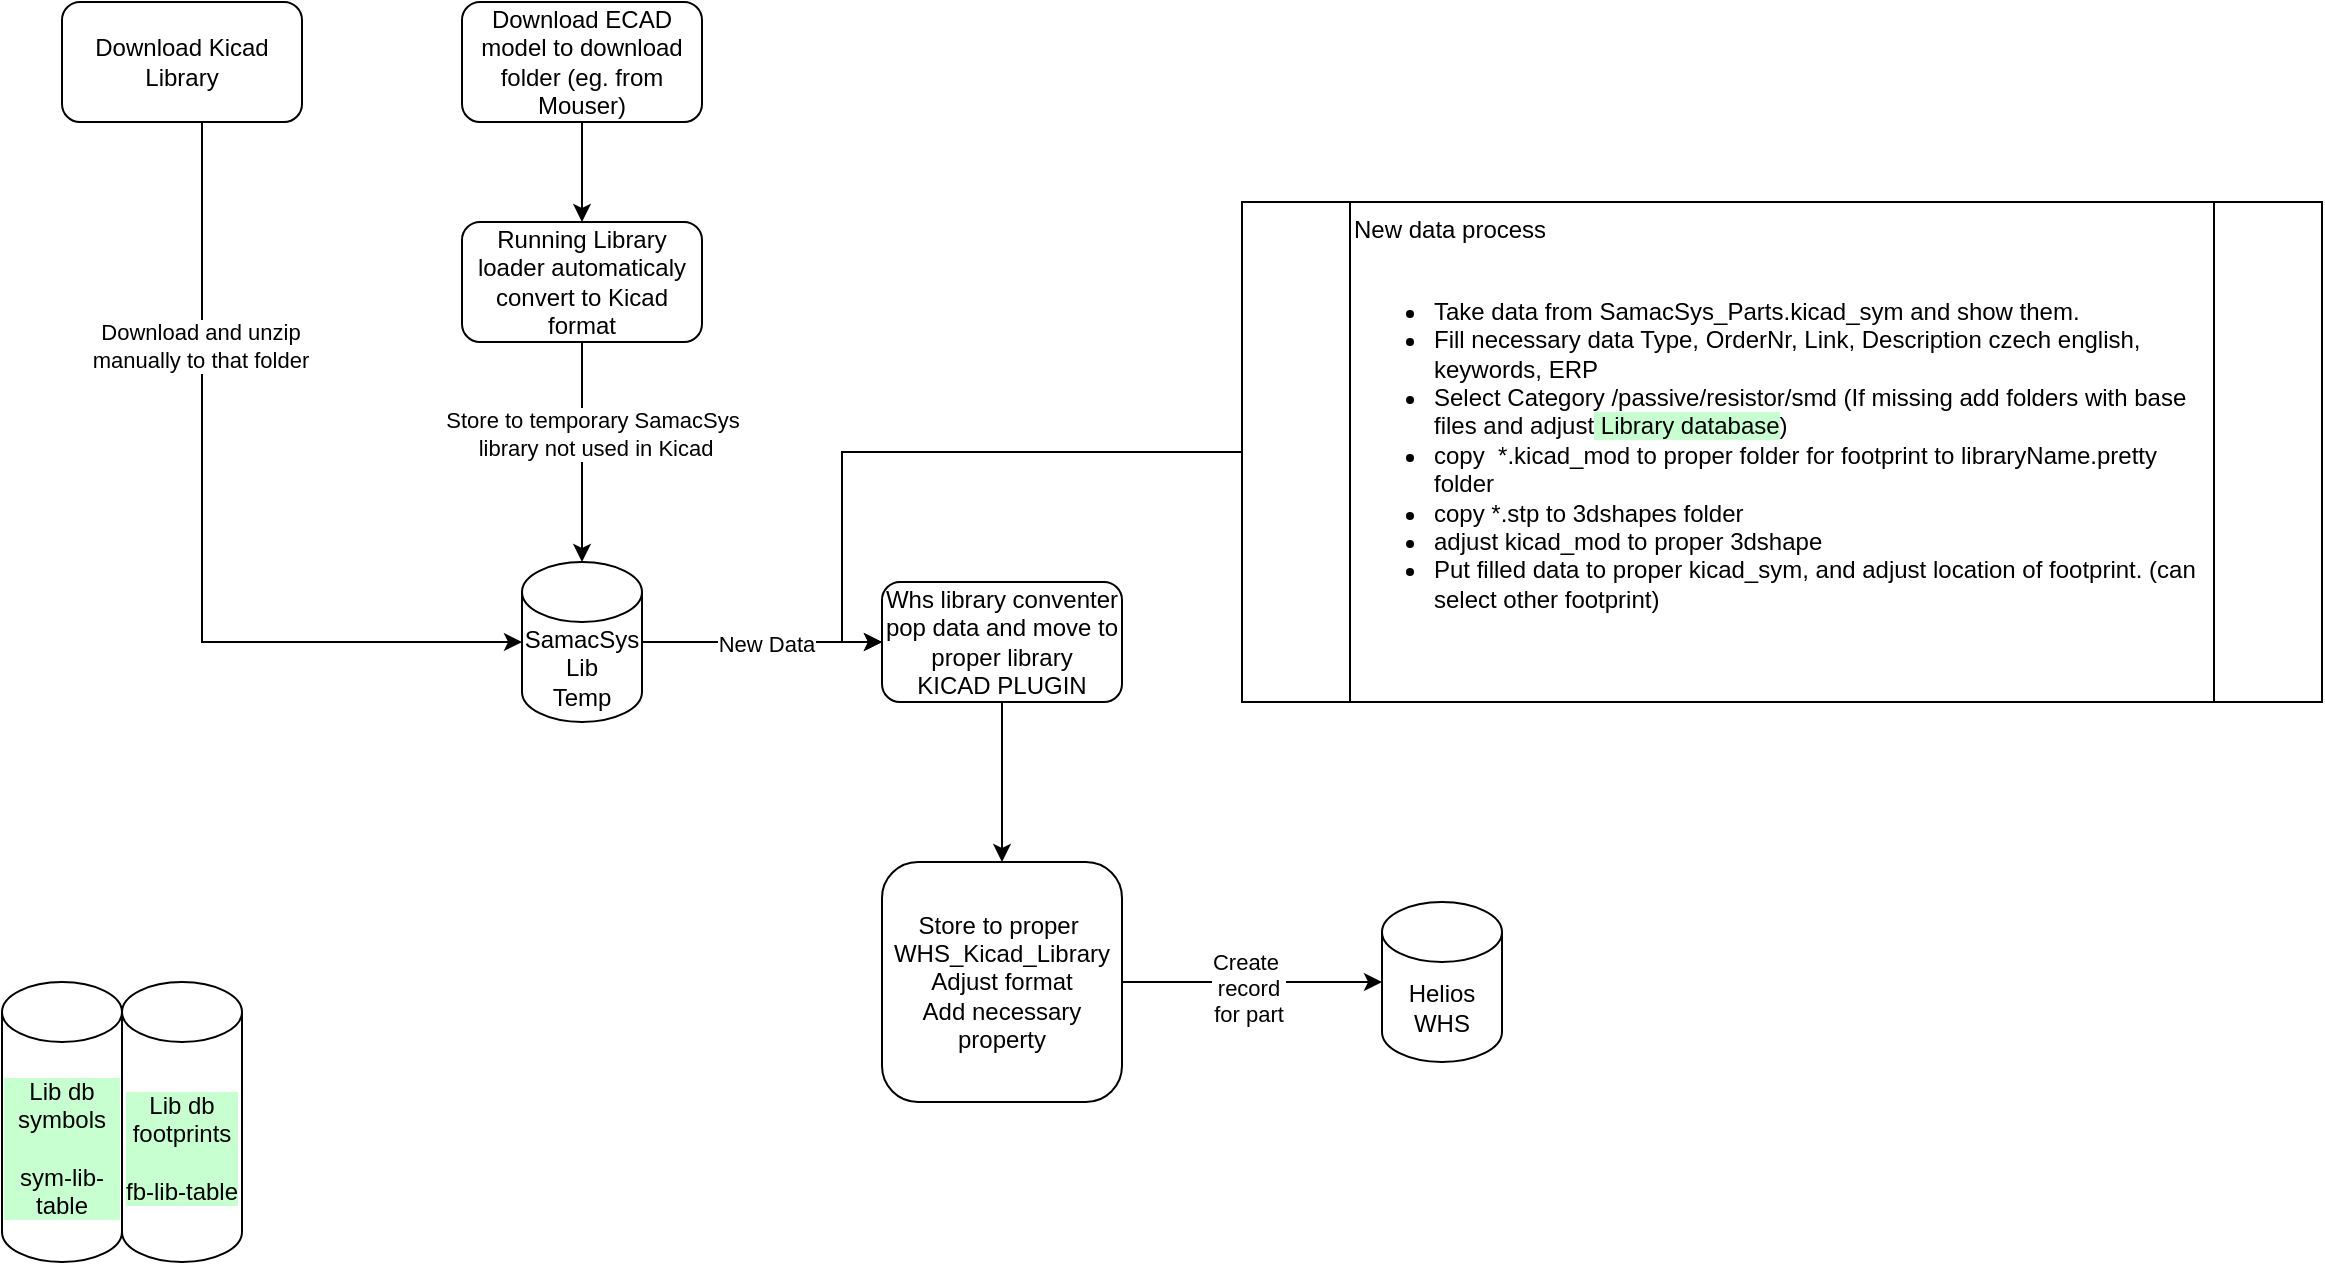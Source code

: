 <mxfile version="23.0.2" type="device">
  <diagram id="C5RBs43oDa-KdzZeNtuy" name="Page-1">
    <mxGraphModel dx="2245" dy="820" grid="1" gridSize="10" guides="1" tooltips="1" connect="1" arrows="1" fold="1" page="1" pageScale="1" pageWidth="827" pageHeight="1169" math="0" shadow="0">
      <root>
        <mxCell id="WIyWlLk6GJQsqaUBKTNV-0" />
        <mxCell id="WIyWlLk6GJQsqaUBKTNV-1" parent="WIyWlLk6GJQsqaUBKTNV-0" />
        <mxCell id="KXR9hr8OzJ_dc1GXKfEw-2" value="" style="edgeStyle=orthogonalEdgeStyle;rounded=0;orthogonalLoop=1;jettySize=auto;html=1;" parent="WIyWlLk6GJQsqaUBKTNV-1" source="KXR9hr8OzJ_dc1GXKfEw-0" target="KXR9hr8OzJ_dc1GXKfEw-1" edge="1">
          <mxGeometry relative="1" as="geometry" />
        </mxCell>
        <mxCell id="KXR9hr8OzJ_dc1GXKfEw-0" value="Download ECAD model to download folder (eg. from Mouser)" style="rounded=1;whiteSpace=wrap;html=1;" parent="WIyWlLk6GJQsqaUBKTNV-1" vertex="1">
          <mxGeometry x="120" y="80" width="120" height="60" as="geometry" />
        </mxCell>
        <mxCell id="KXR9hr8OzJ_dc1GXKfEw-4" value="" style="edgeStyle=orthogonalEdgeStyle;rounded=0;orthogonalLoop=1;jettySize=auto;html=1;entryX=0.5;entryY=0;entryDx=0;entryDy=0;entryPerimeter=0;" parent="WIyWlLk6GJQsqaUBKTNV-1" source="KXR9hr8OzJ_dc1GXKfEw-1" target="KXR9hr8OzJ_dc1GXKfEw-5" edge="1">
          <mxGeometry relative="1" as="geometry">
            <mxPoint x="180" y="330" as="targetPoint" />
          </mxGeometry>
        </mxCell>
        <mxCell id="KXR9hr8OzJ_dc1GXKfEw-7" value="Store to temporary SamacSys&lt;br&gt;&amp;nbsp;library not used in Kicad" style="edgeLabel;html=1;align=center;verticalAlign=middle;resizable=0;points=[];" parent="KXR9hr8OzJ_dc1GXKfEw-4" vertex="1" connectable="0">
          <mxGeometry x="-0.17" y="5" relative="1" as="geometry">
            <mxPoint as="offset" />
          </mxGeometry>
        </mxCell>
        <mxCell id="KXR9hr8OzJ_dc1GXKfEw-1" value="Running Library loader automaticaly convert to Kicad format" style="rounded=1;whiteSpace=wrap;html=1;" parent="WIyWlLk6GJQsqaUBKTNV-1" vertex="1">
          <mxGeometry x="120" y="190" width="120" height="60" as="geometry" />
        </mxCell>
        <mxCell id="KXR9hr8OzJ_dc1GXKfEw-12" style="edgeStyle=orthogonalEdgeStyle;rounded=0;orthogonalLoop=1;jettySize=auto;html=1;" parent="WIyWlLk6GJQsqaUBKTNV-1" source="KXR9hr8OzJ_dc1GXKfEw-5" target="KXR9hr8OzJ_dc1GXKfEw-11" edge="1">
          <mxGeometry relative="1" as="geometry" />
        </mxCell>
        <mxCell id="KXR9hr8OzJ_dc1GXKfEw-13" value="New Data" style="edgeLabel;html=1;align=center;verticalAlign=middle;resizable=0;points=[];" parent="KXR9hr8OzJ_dc1GXKfEw-12" vertex="1" connectable="0">
          <mxGeometry x="0.033" y="-1" relative="1" as="geometry">
            <mxPoint as="offset" />
          </mxGeometry>
        </mxCell>
        <mxCell id="KXR9hr8OzJ_dc1GXKfEw-5" value="SamacSys&lt;br&gt;Lib&lt;br&gt;Temp" style="shape=cylinder3;whiteSpace=wrap;html=1;boundedLbl=1;backgroundOutline=1;size=15;" parent="WIyWlLk6GJQsqaUBKTNV-1" vertex="1">
          <mxGeometry x="150" y="360" width="60" height="80" as="geometry" />
        </mxCell>
        <mxCell id="KXR9hr8OzJ_dc1GXKfEw-15" value="" style="edgeStyle=orthogonalEdgeStyle;rounded=0;orthogonalLoop=1;jettySize=auto;html=1;" parent="WIyWlLk6GJQsqaUBKTNV-1" source="KXR9hr8OzJ_dc1GXKfEw-11" target="KXR9hr8OzJ_dc1GXKfEw-14" edge="1">
          <mxGeometry relative="1" as="geometry" />
        </mxCell>
        <mxCell id="KXR9hr8OzJ_dc1GXKfEw-11" value="Whs library conventer pop data and move to proper library&lt;br&gt;KICAD PLUGIN" style="rounded=1;whiteSpace=wrap;html=1;" parent="WIyWlLk6GJQsqaUBKTNV-1" vertex="1">
          <mxGeometry x="330" y="370" width="120" height="60" as="geometry" />
        </mxCell>
        <mxCell id="KXR9hr8OzJ_dc1GXKfEw-14" value="Store to proper&amp;nbsp;&lt;br&gt;WHS_Kicad_Library&lt;br&gt;Adjust format&lt;br&gt;Add necessary property" style="whiteSpace=wrap;html=1;rounded=1;" parent="WIyWlLk6GJQsqaUBKTNV-1" vertex="1">
          <mxGeometry x="330" y="510" width="120" height="120" as="geometry" />
        </mxCell>
        <mxCell id="KXR9hr8OzJ_dc1GXKfEw-17" value="Helios&lt;br&gt;WHS" style="shape=cylinder3;whiteSpace=wrap;html=1;boundedLbl=1;backgroundOutline=1;size=15;" parent="WIyWlLk6GJQsqaUBKTNV-1" vertex="1">
          <mxGeometry x="580" y="530" width="60" height="80" as="geometry" />
        </mxCell>
        <mxCell id="KXR9hr8OzJ_dc1GXKfEw-18" style="edgeStyle=orthogonalEdgeStyle;rounded=0;orthogonalLoop=1;jettySize=auto;html=1;entryX=0;entryY=0.5;entryDx=0;entryDy=0;entryPerimeter=0;" parent="WIyWlLk6GJQsqaUBKTNV-1" source="KXR9hr8OzJ_dc1GXKfEw-14" target="KXR9hr8OzJ_dc1GXKfEw-17" edge="1">
          <mxGeometry relative="1" as="geometry" />
        </mxCell>
        <mxCell id="KXR9hr8OzJ_dc1GXKfEw-19" value="Create&amp;nbsp;&lt;br&gt;record&lt;br&gt;for part" style="edgeLabel;html=1;align=center;verticalAlign=middle;resizable=0;points=[];" parent="KXR9hr8OzJ_dc1GXKfEw-18" vertex="1" connectable="0">
          <mxGeometry x="-0.031" y="-3" relative="1" as="geometry">
            <mxPoint as="offset" />
          </mxGeometry>
        </mxCell>
        <mxCell id="QyszeIDGgpZIx5Lk2Usi-2" value="Download Kicad Library" style="rounded=1;whiteSpace=wrap;html=1;" parent="WIyWlLk6GJQsqaUBKTNV-1" vertex="1">
          <mxGeometry x="-80" y="80" width="120" height="60" as="geometry" />
        </mxCell>
        <mxCell id="QyszeIDGgpZIx5Lk2Usi-3" style="edgeStyle=orthogonalEdgeStyle;rounded=0;orthogonalLoop=1;jettySize=auto;html=1;entryX=0;entryY=0.5;entryDx=0;entryDy=0;entryPerimeter=0;" parent="WIyWlLk6GJQsqaUBKTNV-1" source="QyszeIDGgpZIx5Lk2Usi-2" target="KXR9hr8OzJ_dc1GXKfEw-5" edge="1">
          <mxGeometry relative="1" as="geometry">
            <Array as="points">
              <mxPoint x="-10" y="400" />
            </Array>
          </mxGeometry>
        </mxCell>
        <mxCell id="QyszeIDGgpZIx5Lk2Usi-4" value="Download and unzip&lt;br&gt;manually to that folder" style="edgeLabel;html=1;align=center;verticalAlign=middle;resizable=0;points=[];" parent="QyszeIDGgpZIx5Lk2Usi-3" vertex="1" connectable="0">
          <mxGeometry x="-0.467" y="-1" relative="1" as="geometry">
            <mxPoint as="offset" />
          </mxGeometry>
        </mxCell>
        <mxCell id="zYj12NF0BxfvcBbkH3LF-2" style="edgeStyle=orthogonalEdgeStyle;rounded=0;orthogonalLoop=1;jettySize=auto;html=1;entryX=0;entryY=0.5;entryDx=0;entryDy=0;" edge="1" parent="WIyWlLk6GJQsqaUBKTNV-1" source="zYj12NF0BxfvcBbkH3LF-0" target="KXR9hr8OzJ_dc1GXKfEw-11">
          <mxGeometry relative="1" as="geometry">
            <Array as="points">
              <mxPoint x="310" y="305" />
              <mxPoint x="310" y="400" />
            </Array>
          </mxGeometry>
        </mxCell>
        <mxCell id="zYj12NF0BxfvcBbkH3LF-0" value="New data process&lt;br&gt;&lt;br&gt;&lt;ul&gt;&lt;li&gt;Take data from&amp;nbsp;SamacSys_Parts.kicad_sym and show them.&lt;/li&gt;&lt;li&gt;&lt;span style=&quot;&quot;&gt;&lt;span style=&quot;white-space: pre;&quot;&gt;Fill necessary data Type, OrderNr, Link, Description czech &lt;/span&gt;&lt;/span&gt;english, keywords, ERP&amp;nbsp;&lt;/li&gt;&lt;li&gt;Select Category /passive/resistor/smd (If missing add folders with base files and adjust&lt;span style=&quot;background-color: rgb(199, 255, 208);&quot;&gt; Library database&lt;/span&gt;)&amp;nbsp;&lt;/li&gt;&lt;li&gt;copy&amp;nbsp;&lt;span style=&quot;background-color: initial;&quot;&gt;&amp;nbsp;*&lt;/span&gt;&lt;span style=&quot;background-color: initial;&quot;&gt;.kicad_mod to proper folder for footprint to libraryName.pretty folder&lt;/span&gt;&lt;/li&gt;&lt;li&gt;copy *.stp to 3dshapes folder&amp;nbsp;&lt;/li&gt;&lt;li&gt;adjust kicad_mod to proper 3dshape&lt;/li&gt;&lt;li&gt;Put filled data to proper kicad_sym, and adjust location of footprint. (can select other footprint)&lt;/li&gt;&lt;/ul&gt;&amp;nbsp;&lt;br&gt;" style="shape=process;whiteSpace=wrap;html=1;backgroundOutline=1;labelPosition=center;verticalLabelPosition=middle;align=left;verticalAlign=top;" vertex="1" parent="WIyWlLk6GJQsqaUBKTNV-1">
          <mxGeometry x="510" y="180" width="540" height="250" as="geometry" />
        </mxCell>
        <mxCell id="zYj12NF0BxfvcBbkH3LF-3" value="Lib db&lt;br&gt;symbols&lt;br&gt;&lt;br&gt;sym-lib-table" style="shape=cylinder3;whiteSpace=wrap;html=1;boundedLbl=1;backgroundOutline=1;size=15;labelBorderColor=none;labelBackgroundColor=#C7FFD0;" vertex="1" parent="WIyWlLk6GJQsqaUBKTNV-1">
          <mxGeometry x="-110" y="570" width="60" height="140" as="geometry" />
        </mxCell>
        <mxCell id="zYj12NF0BxfvcBbkH3LF-4" value="Lib db&lt;br&gt;footprints&lt;br&gt;&lt;br&gt;fb-lib-table" style="shape=cylinder3;whiteSpace=wrap;html=1;boundedLbl=1;backgroundOutline=1;size=15;labelBackgroundColor=#C7FFD0;" vertex="1" parent="WIyWlLk6GJQsqaUBKTNV-1">
          <mxGeometry x="-50" y="570" width="60" height="140" as="geometry" />
        </mxCell>
      </root>
    </mxGraphModel>
  </diagram>
</mxfile>
